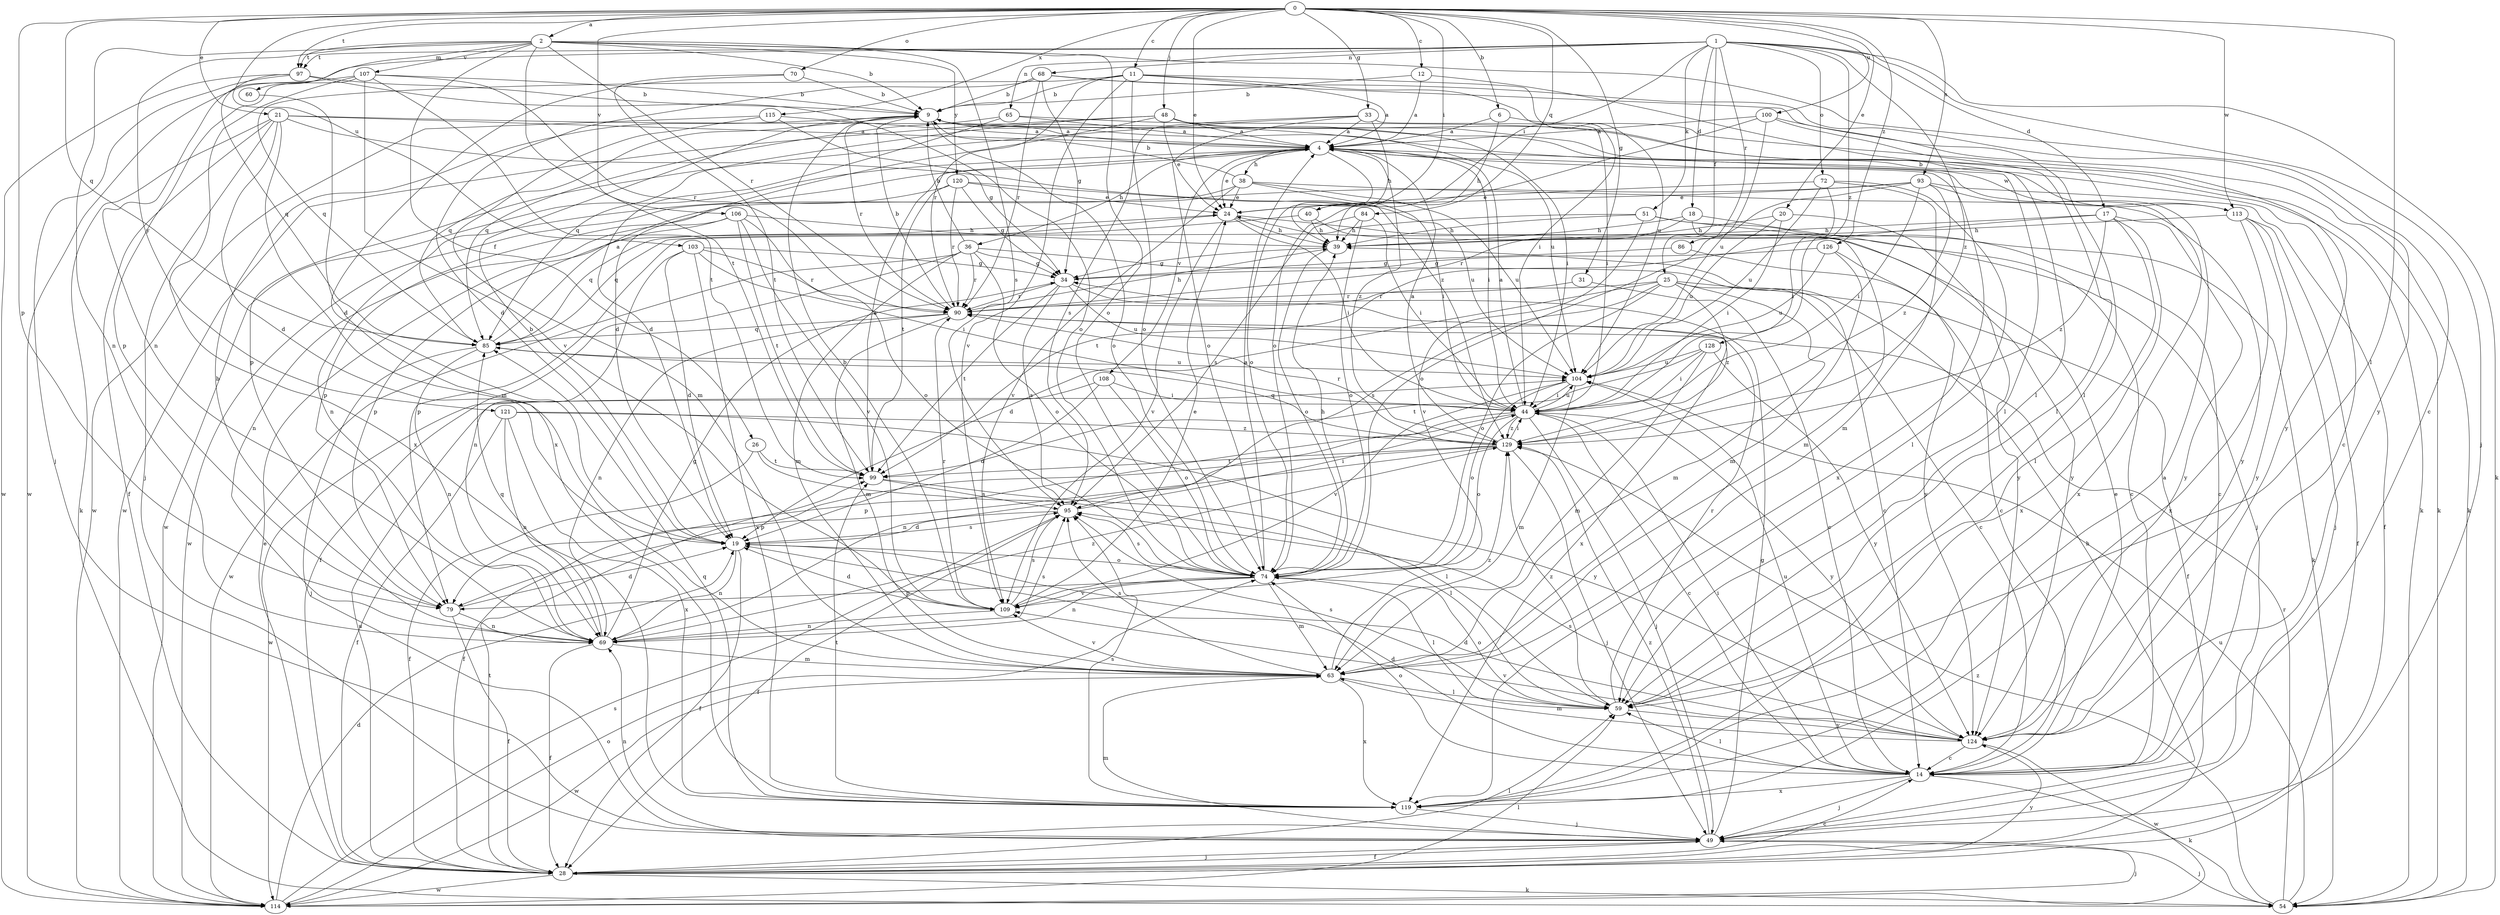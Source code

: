 strict digraph  {
0;
1;
2;
4;
6;
9;
11;
12;
14;
17;
18;
19;
20;
21;
24;
25;
26;
28;
31;
33;
34;
36;
38;
39;
40;
44;
48;
49;
51;
54;
59;
60;
63;
65;
68;
69;
70;
72;
74;
79;
84;
85;
86;
90;
93;
95;
97;
99;
100;
103;
104;
106;
107;
108;
109;
113;
114;
115;
119;
120;
121;
124;
126;
128;
129;
0 -> 2  [label=a];
0 -> 6  [label=b];
0 -> 11  [label=c];
0 -> 12  [label=c];
0 -> 20  [label=e];
0 -> 21  [label=e];
0 -> 24  [label=e];
0 -> 31  [label=g];
0 -> 33  [label=g];
0 -> 40  [label=i];
0 -> 48  [label=j];
0 -> 59  [label=l];
0 -> 70  [label=o];
0 -> 79  [label=p];
0 -> 84  [label=q];
0 -> 85  [label=q];
0 -> 93  [label=s];
0 -> 97  [label=t];
0 -> 100  [label=u];
0 -> 103  [label=u];
0 -> 106  [label=v];
0 -> 113  [label=w];
0 -> 115  [label=x];
0 -> 126  [label=z];
1 -> 17  [label=d];
1 -> 18  [label=d];
1 -> 25  [label=f];
1 -> 40  [label=i];
1 -> 49  [label=j];
1 -> 51  [label=k];
1 -> 54  [label=k];
1 -> 65  [label=n];
1 -> 68  [label=n];
1 -> 69  [label=n];
1 -> 72  [label=o];
1 -> 86  [label=r];
1 -> 97  [label=t];
1 -> 128  [label=z];
1 -> 129  [label=z];
2 -> 9  [label=b];
2 -> 14  [label=c];
2 -> 26  [label=f];
2 -> 60  [label=m];
2 -> 69  [label=n];
2 -> 74  [label=o];
2 -> 90  [label=r];
2 -> 95  [label=s];
2 -> 97  [label=t];
2 -> 99  [label=t];
2 -> 107  [label=v];
2 -> 120  [label=y];
2 -> 121  [label=y];
4 -> 24  [label=e];
4 -> 36  [label=h];
4 -> 38  [label=h];
4 -> 44  [label=i];
4 -> 74  [label=o];
4 -> 108  [label=v];
4 -> 113  [label=w];
4 -> 114  [label=w];
4 -> 119  [label=x];
4 -> 129  [label=z];
6 -> 4  [label=a];
6 -> 39  [label=h];
6 -> 124  [label=y];
9 -> 4  [label=a];
9 -> 14  [label=c];
9 -> 74  [label=o];
9 -> 85  [label=q];
9 -> 90  [label=r];
9 -> 104  [label=u];
11 -> 4  [label=a];
11 -> 9  [label=b];
11 -> 44  [label=i];
11 -> 74  [label=o];
11 -> 85  [label=q];
11 -> 90  [label=r];
11 -> 104  [label=u];
11 -> 109  [label=v];
12 -> 4  [label=a];
12 -> 9  [label=b];
12 -> 59  [label=l];
14 -> 19  [label=d];
14 -> 24  [label=e];
14 -> 44  [label=i];
14 -> 49  [label=j];
14 -> 54  [label=k];
14 -> 59  [label=l];
14 -> 74  [label=o];
14 -> 104  [label=u];
14 -> 119  [label=x];
17 -> 39  [label=h];
17 -> 59  [label=l];
17 -> 99  [label=t];
17 -> 119  [label=x];
17 -> 124  [label=y];
17 -> 129  [label=z];
18 -> 14  [label=c];
18 -> 39  [label=h];
18 -> 63  [label=m];
18 -> 90  [label=r];
19 -> 9  [label=b];
19 -> 28  [label=f];
19 -> 69  [label=n];
19 -> 74  [label=o];
19 -> 95  [label=s];
20 -> 39  [label=h];
20 -> 44  [label=i];
20 -> 104  [label=u];
20 -> 124  [label=y];
21 -> 4  [label=a];
21 -> 19  [label=d];
21 -> 28  [label=f];
21 -> 49  [label=j];
21 -> 54  [label=k];
21 -> 59  [label=l];
21 -> 63  [label=m];
21 -> 129  [label=z];
24 -> 39  [label=h];
24 -> 44  [label=i];
24 -> 54  [label=k];
24 -> 85  [label=q];
24 -> 109  [label=v];
25 -> 14  [label=c];
25 -> 19  [label=d];
25 -> 28  [label=f];
25 -> 63  [label=m];
25 -> 74  [label=o];
25 -> 90  [label=r];
25 -> 95  [label=s];
25 -> 129  [label=z];
26 -> 28  [label=f];
26 -> 59  [label=l];
26 -> 99  [label=t];
28 -> 14  [label=c];
28 -> 24  [label=e];
28 -> 49  [label=j];
28 -> 54  [label=k];
28 -> 59  [label=l];
28 -> 99  [label=t];
28 -> 104  [label=u];
28 -> 114  [label=w];
28 -> 124  [label=y];
31 -> 14  [label=c];
31 -> 90  [label=r];
33 -> 4  [label=a];
33 -> 39  [label=h];
33 -> 44  [label=i];
33 -> 74  [label=o];
33 -> 79  [label=p];
33 -> 95  [label=s];
34 -> 90  [label=r];
34 -> 95  [label=s];
34 -> 99  [label=t];
34 -> 104  [label=u];
34 -> 119  [label=x];
36 -> 9  [label=b];
36 -> 14  [label=c];
36 -> 28  [label=f];
36 -> 34  [label=g];
36 -> 63  [label=m];
36 -> 74  [label=o];
36 -> 90  [label=r];
36 -> 114  [label=w];
38 -> 9  [label=b];
38 -> 24  [label=e];
38 -> 44  [label=i];
38 -> 104  [label=u];
38 -> 109  [label=v];
38 -> 114  [label=w];
38 -> 124  [label=y];
39 -> 34  [label=g];
39 -> 74  [label=o];
40 -> 39  [label=h];
40 -> 49  [label=j];
40 -> 85  [label=q];
44 -> 4  [label=a];
44 -> 14  [label=c];
44 -> 49  [label=j];
44 -> 69  [label=n];
44 -> 74  [label=o];
44 -> 79  [label=p];
44 -> 104  [label=u];
44 -> 124  [label=y];
44 -> 129  [label=z];
48 -> 4  [label=a];
48 -> 19  [label=d];
48 -> 24  [label=e];
48 -> 44  [label=i];
48 -> 54  [label=k];
48 -> 85  [label=q];
48 -> 114  [label=w];
49 -> 28  [label=f];
49 -> 34  [label=g];
49 -> 39  [label=h];
49 -> 63  [label=m];
49 -> 69  [label=n];
49 -> 129  [label=z];
51 -> 14  [label=c];
51 -> 39  [label=h];
51 -> 79  [label=p];
51 -> 109  [label=v];
51 -> 124  [label=y];
54 -> 49  [label=j];
54 -> 90  [label=r];
54 -> 104  [label=u];
54 -> 129  [label=z];
59 -> 74  [label=o];
59 -> 90  [label=r];
59 -> 95  [label=s];
59 -> 124  [label=y];
59 -> 129  [label=z];
60 -> 119  [label=x];
63 -> 59  [label=l];
63 -> 95  [label=s];
63 -> 109  [label=v];
63 -> 114  [label=w];
63 -> 119  [label=x];
63 -> 129  [label=z];
65 -> 4  [label=a];
65 -> 19  [label=d];
65 -> 54  [label=k];
65 -> 85  [label=q];
68 -> 9  [label=b];
68 -> 19  [label=d];
68 -> 34  [label=g];
68 -> 59  [label=l];
68 -> 90  [label=r];
68 -> 124  [label=y];
69 -> 9  [label=b];
69 -> 28  [label=f];
69 -> 34  [label=g];
69 -> 63  [label=m];
69 -> 85  [label=q];
69 -> 95  [label=s];
69 -> 129  [label=z];
70 -> 9  [label=b];
70 -> 19  [label=d];
70 -> 99  [label=t];
72 -> 24  [label=e];
72 -> 44  [label=i];
72 -> 59  [label=l];
72 -> 63  [label=m];
72 -> 104  [label=u];
74 -> 4  [label=a];
74 -> 39  [label=h];
74 -> 59  [label=l];
74 -> 63  [label=m];
74 -> 69  [label=n];
74 -> 79  [label=p];
74 -> 95  [label=s];
74 -> 109  [label=v];
79 -> 19  [label=d];
79 -> 28  [label=f];
79 -> 69  [label=n];
84 -> 39  [label=h];
84 -> 44  [label=i];
84 -> 74  [label=o];
84 -> 95  [label=s];
85 -> 4  [label=a];
85 -> 49  [label=j];
85 -> 69  [label=n];
85 -> 104  [label=u];
86 -> 14  [label=c];
86 -> 34  [label=g];
90 -> 9  [label=b];
90 -> 39  [label=h];
90 -> 63  [label=m];
90 -> 69  [label=n];
90 -> 85  [label=q];
93 -> 24  [label=e];
93 -> 28  [label=f];
93 -> 44  [label=i];
93 -> 74  [label=o];
93 -> 79  [label=p];
93 -> 119  [label=x];
93 -> 129  [label=z];
95 -> 19  [label=d];
95 -> 28  [label=f];
95 -> 44  [label=i];
97 -> 9  [label=b];
97 -> 49  [label=j];
97 -> 74  [label=o];
97 -> 85  [label=q];
97 -> 114  [label=w];
99 -> 4  [label=a];
99 -> 59  [label=l];
99 -> 95  [label=s];
100 -> 4  [label=a];
100 -> 54  [label=k];
100 -> 59  [label=l];
100 -> 74  [label=o];
100 -> 104  [label=u];
103 -> 19  [label=d];
103 -> 34  [label=g];
103 -> 44  [label=i];
103 -> 69  [label=n];
103 -> 90  [label=r];
103 -> 119  [label=x];
104 -> 44  [label=i];
104 -> 63  [label=m];
104 -> 74  [label=o];
104 -> 109  [label=v];
106 -> 39  [label=h];
106 -> 69  [label=n];
106 -> 74  [label=o];
106 -> 79  [label=p];
106 -> 99  [label=t];
106 -> 109  [label=v];
107 -> 9  [label=b];
107 -> 79  [label=p];
107 -> 90  [label=r];
107 -> 99  [label=t];
107 -> 109  [label=v];
107 -> 114  [label=w];
107 -> 119  [label=x];
108 -> 19  [label=d];
108 -> 44  [label=i];
108 -> 74  [label=o];
108 -> 114  [label=w];
109 -> 9  [label=b];
109 -> 19  [label=d];
109 -> 24  [label=e];
109 -> 69  [label=n];
109 -> 90  [label=r];
109 -> 95  [label=s];
113 -> 9  [label=b];
113 -> 28  [label=f];
113 -> 39  [label=h];
113 -> 49  [label=j];
113 -> 119  [label=x];
113 -> 124  [label=y];
114 -> 19  [label=d];
114 -> 49  [label=j];
114 -> 59  [label=l];
114 -> 74  [label=o];
114 -> 95  [label=s];
115 -> 4  [label=a];
115 -> 34  [label=g];
115 -> 63  [label=m];
115 -> 114  [label=w];
119 -> 4  [label=a];
119 -> 49  [label=j];
119 -> 85  [label=q];
119 -> 95  [label=s];
119 -> 99  [label=t];
120 -> 24  [label=e];
120 -> 34  [label=g];
120 -> 69  [label=n];
120 -> 90  [label=r];
120 -> 99  [label=t];
120 -> 104  [label=u];
121 -> 28  [label=f];
121 -> 69  [label=n];
121 -> 119  [label=x];
121 -> 124  [label=y];
121 -> 129  [label=z];
124 -> 14  [label=c];
124 -> 19  [label=d];
124 -> 63  [label=m];
124 -> 95  [label=s];
124 -> 109  [label=v];
124 -> 114  [label=w];
126 -> 34  [label=g];
126 -> 63  [label=m];
126 -> 104  [label=u];
126 -> 124  [label=y];
128 -> 44  [label=i];
128 -> 63  [label=m];
128 -> 99  [label=t];
128 -> 104  [label=u];
128 -> 124  [label=y];
129 -> 4  [label=a];
129 -> 28  [label=f];
129 -> 44  [label=i];
129 -> 49  [label=j];
129 -> 79  [label=p];
129 -> 85  [label=q];
129 -> 90  [label=r];
129 -> 99  [label=t];
}
